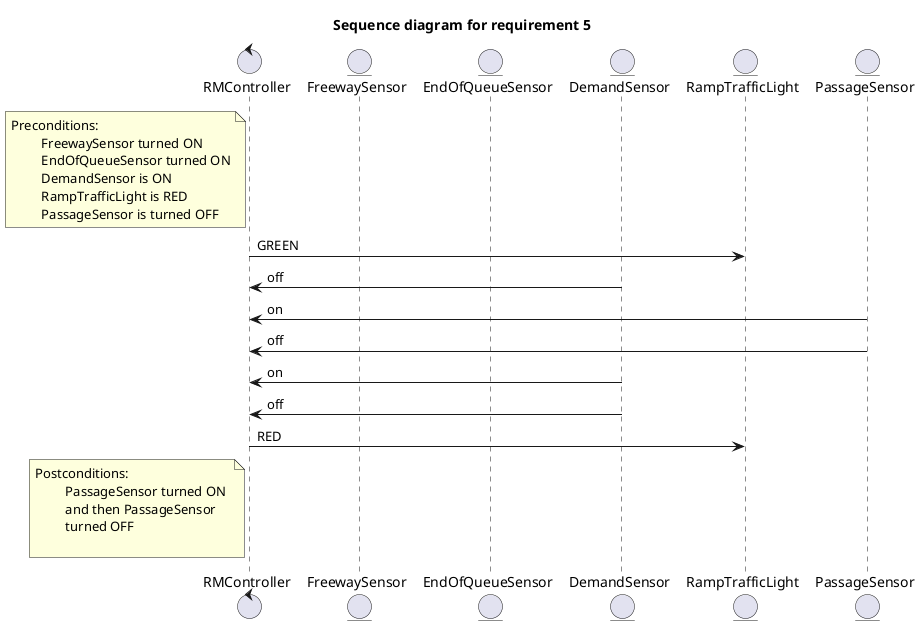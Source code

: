 @startuml

'5) When the FS is ON and the QS is ON,
'if DS is turned ON, it indicates intense traffic over the ramp.
'In this scenario, two cars must cross the TL before it turns RED.
'Then, set TL to GREEN. After DS is OFF, ON and OFF (two cars),
'turn TL to RED.

title "Sequence diagram for requirement 5"

control RMController as RMC
entity FreewaySensor as FS
entity EndOfQueueSensor as QS
entity DemandSensor as DS
entity RampTrafficLight as RTL
entity PassageSensor as PS

note left of RMC: Preconditions:\n\t FreewaySensor turned ON\n\t EndOfQueueSensor turned ON\n\t DemandSensor is ON\n\t RampTrafficLight is RED\n\t PassageSensor is turned OFF

'below commented lines not explicitly needed because they are part of the preconditions
'FS -> RMC: on
'QS -> RMC: on
'DS -> RMC: on

RMC -> RTL: GREEN

DS -> RMC: off

PS -> RMC: on
PS -> RMC: off

DS -> RMC: on
DS -> RMC: off

RMC -> RTL: RED

note left of RMC: Postconditions:\n\t PassageSensor turned ON \n\t and then PassageSensor \n\t turned OFF\n\t

@enduml